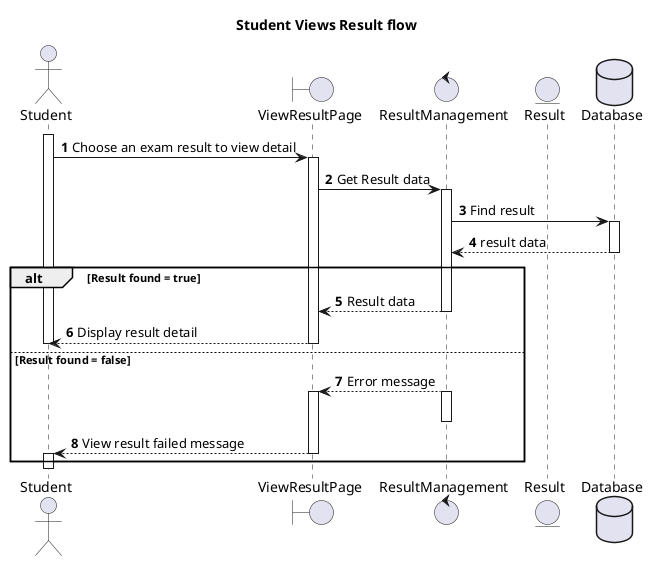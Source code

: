 @startuml View Result flow

title Student Views Result flow

actor Student
boundary ViewResultPage
control ResultManagement
entity Result
database Database

autonumber
activate Student
Student -> ViewResultPage: Choose an exam result to view detail
activate ViewResultPage
ViewResultPage -> ResultManagement: Get Result data
activate ResultManagement
ResultManagement -> Database: Find result
activate Database
Database --> ResultManagement: result data
deactivate Database

alt Result found = true
  ResultManagement --> ViewResultPage: Result data
  deactivate ResultManagement
  ViewResultPage --> Student: Display result detail
  deactivate ViewResultPage
  deactivate Student
else Result found = false
  autonumber 7
  ResultManagement --> ViewResultPage: Error message
  activate ResultManagement
  deactivate ResultManagement
  activate ViewResultPage
  ViewResultPage --> Student: View result failed message
  deactivate ViewResultPage
  activate Student
  deactivate Student
end
deactivate Student

@enduml